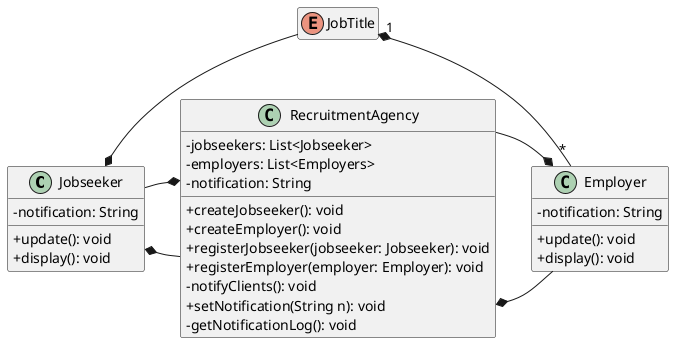@startuml

skinParam classAttributeIconSize 0

class Jobseeker{
-notification: String

+update(): void
+display(): void
}

class Employer{
    -notification: String

    +update(): void
    +display(): void
}

enum JobTitle
hide JobTitle members


JobTitle "1" *-- "*" Employer
JobTitle --* Jobseeker



Jobseeker *- RecruitmentAgency
RecruitmentAgency *- Employer

Employer *-- RecruitmentAgency
RecruitmentAgency *-- Jobseeker

class RecruitmentAgency{
-jobseekers: List<Jobseeker>
-employers: List<Employers>
-notification: String

+createJobseeker(): void
+createEmployer(): void
+registerJobseeker(jobseeker: Jobseeker): void
+registerEmployer(employer: Employer): void
-notifyClients(): void
+setNotification(String n): void
-getNotificationLog(): void
}

@enduml